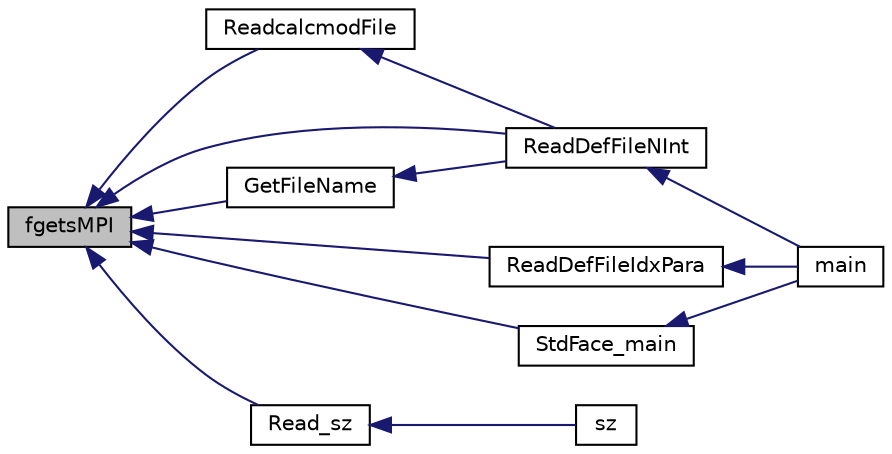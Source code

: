 digraph "fgetsMPI"
{
 // INTERACTIVE_SVG=YES
  edge [fontname="Helvetica",fontsize="10",labelfontname="Helvetica",labelfontsize="10"];
  node [fontname="Helvetica",fontsize="10",shape=record];
  rankdir="LR";
  Node1 [label="fgetsMPI",height=0.2,width=0.4,color="black", fillcolor="grey75", style="filled", fontcolor="black"];
  Node1 -> Node2 [dir="back",color="midnightblue",fontsize="10",style="solid",fontname="Helvetica"];
  Node2 [label="ReadcalcmodFile",height=0.2,width=0.4,color="black", fillcolor="white", style="filled",URL="$readdef_8c.html#ab8b765c6b13b09923368a2c8bec319ca",tooltip="Function of Reading calcmod file. "];
  Node2 -> Node3 [dir="back",color="midnightblue",fontsize="10",style="solid",fontname="Helvetica"];
  Node3 [label="ReadDefFileNInt",height=0.2,width=0.4,color="black", fillcolor="white", style="filled",URL="$readdef_8c.html#aa7a339a09311dd6deb18df34a4d4fb6b",tooltip="Function of reading informations from def files. "];
  Node3 -> Node4 [dir="back",color="midnightblue",fontsize="10",style="solid",fontname="Helvetica"];
  Node4 [label="main",height=0.2,width=0.4,color="black", fillcolor="white", style="filled",URL="$_h_phi_main_8c.html#a0ddf1224851353fc92bfbff6f499fa97",tooltip="Main program for HPhi. "];
  Node1 -> Node5 [dir="back",color="midnightblue",fontsize="10",style="solid",fontname="Helvetica"];
  Node5 [label="GetFileName",height=0.2,width=0.4,color="black", fillcolor="white", style="filled",URL="$readdef_8c.html#a500b57266b13cf3bc4a89f222179a03d",tooltip="Function of Fitting FileName. "];
  Node5 -> Node3 [dir="back",color="midnightblue",fontsize="10",style="solid",fontname="Helvetica"];
  Node1 -> Node3 [dir="back",color="midnightblue",fontsize="10",style="solid",fontname="Helvetica"];
  Node1 -> Node6 [dir="back",color="midnightblue",fontsize="10",style="solid",fontname="Helvetica"];
  Node6 [label="ReadDefFileIdxPara",height=0.2,width=0.4,color="black", fillcolor="white", style="filled",URL="$readdef_8c.html#a3e0777f41256f28ec11b3e63e993b3c1"];
  Node6 -> Node4 [dir="back",color="midnightblue",fontsize="10",style="solid",fontname="Helvetica"];
  Node1 -> Node7 [dir="back",color="midnightblue",fontsize="10",style="solid",fontname="Helvetica"];
  Node7 [label="StdFace_main",height=0.2,width=0.4,color="black", fillcolor="white", style="filled",URL="$_std_face__main_8c.html#ae55faf027f0fa2b17f99755b073ac171"];
  Node7 -> Node4 [dir="back",color="midnightblue",fontsize="10",style="solid",fontname="Helvetica"];
  Node1 -> Node8 [dir="back",color="midnightblue",fontsize="10",style="solid",fontname="Helvetica"];
  Node8 [label="Read_sz",height=0.2,width=0.4,color="black", fillcolor="white", style="filled",URL="$sz_8c.html#af01a29b319a21fbaeb2a099bedd86e77"];
  Node8 -> Node9 [dir="back",color="midnightblue",fontsize="10",style="solid",fontname="Helvetica"];
  Node9 [label="sz",height=0.2,width=0.4,color="black", fillcolor="white", style="filled",URL="$sz_8c.html#a9f1e9a7095f89b67a1e2256ce651c684"];
}
